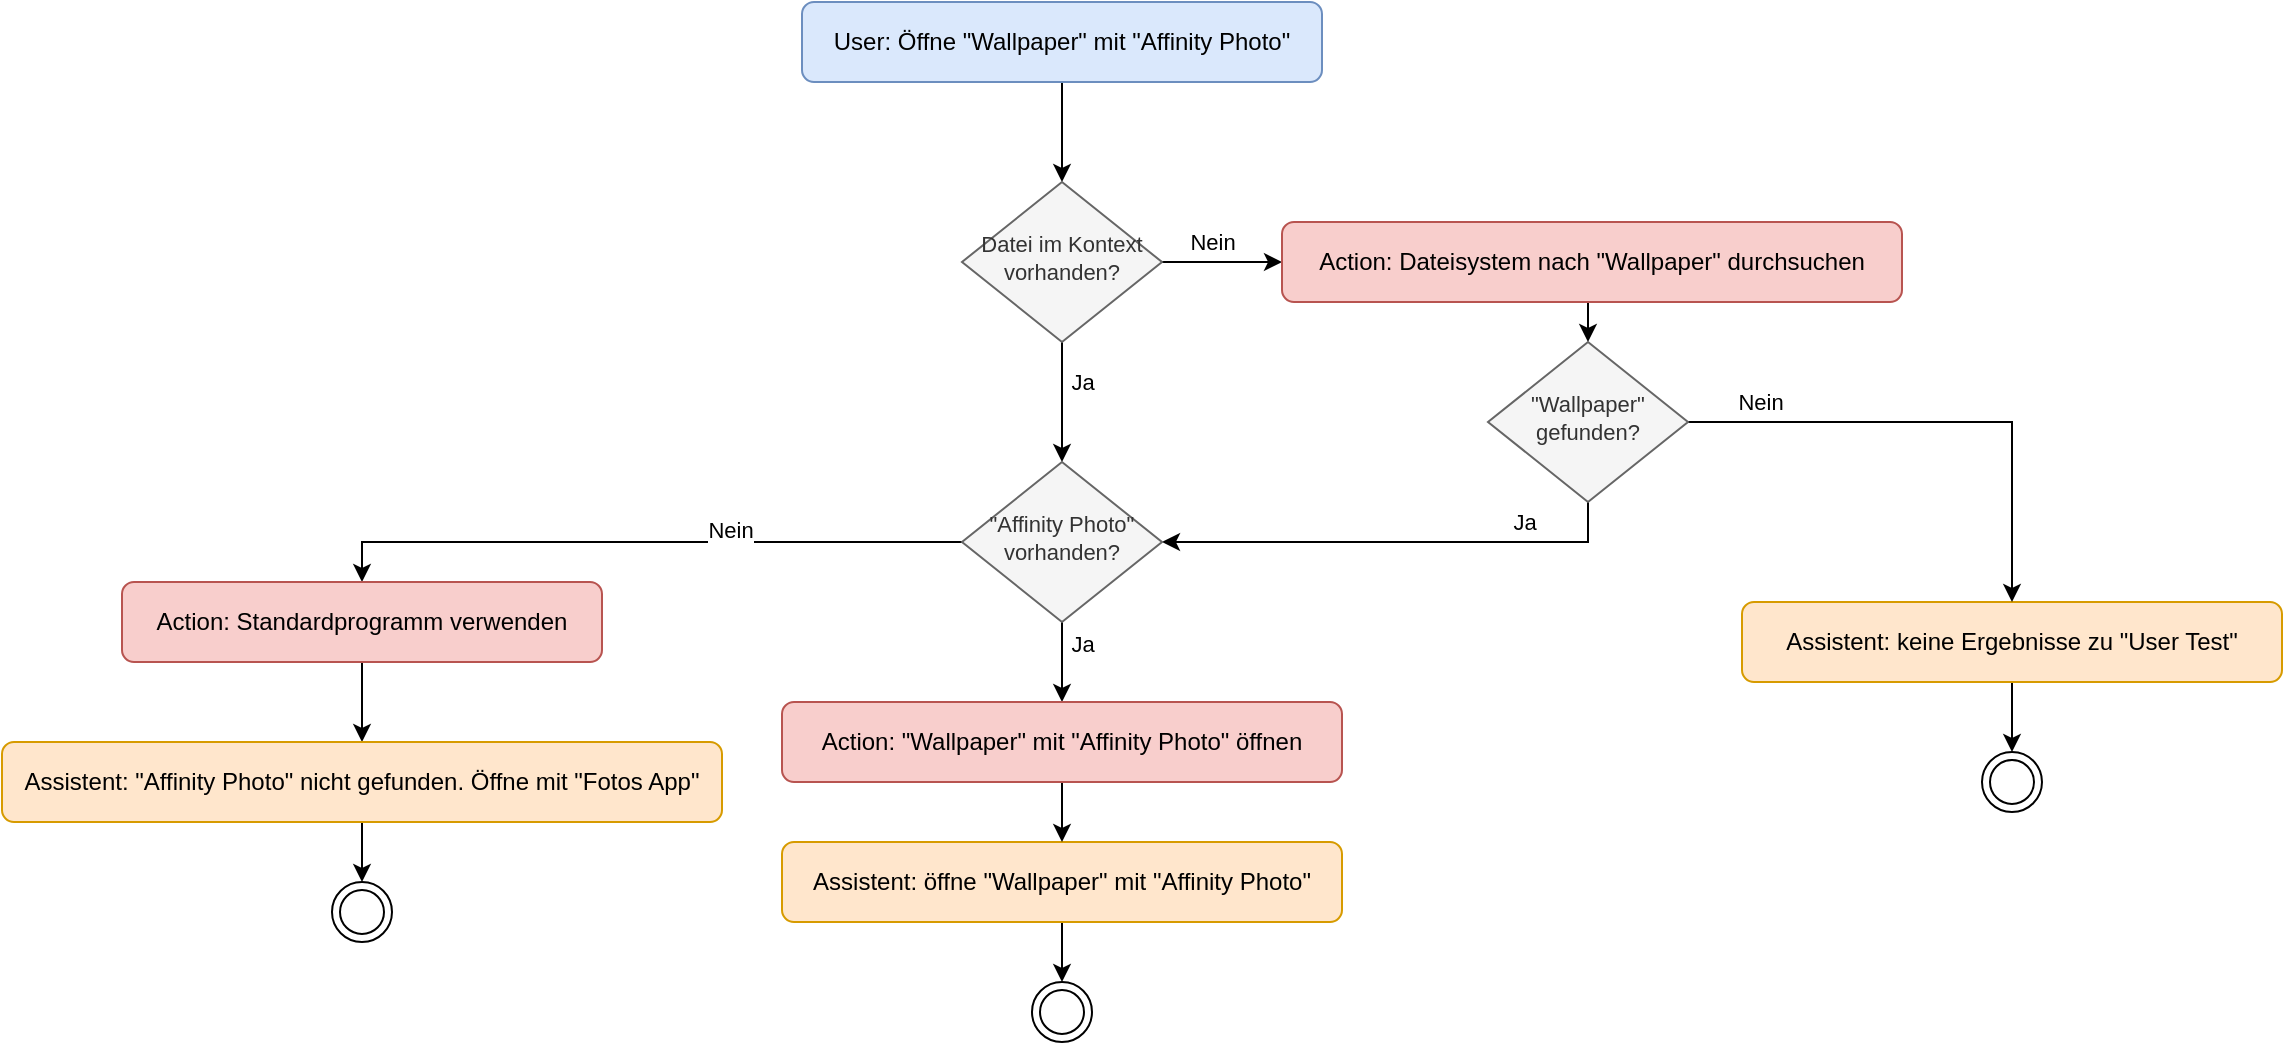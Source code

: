 <mxfile version="16.2.4" type="device"><diagram id="tv76BlzgPUV7Jm3ykPrM" name="Page-1"><mxGraphModel dx="2651" dy="961" grid="1" gridSize="10" guides="1" tooltips="1" connect="1" arrows="1" fold="1" page="1" pageScale="1" pageWidth="827" pageHeight="1169" math="0" shadow="0"><root><mxCell id="0"/><mxCell id="1" parent="0"/><mxCell id="mfeffiUbI5IsS4Oncl-H-30" style="edgeStyle=orthogonalEdgeStyle;rounded=0;orthogonalLoop=1;jettySize=auto;html=1;exitX=0.5;exitY=1;exitDx=0;exitDy=0;entryX=0.5;entryY=0;entryDx=0;entryDy=0;fontSize=11;" edge="1" parent="1" source="mfeffiUbI5IsS4Oncl-H-2" target="mfeffiUbI5IsS4Oncl-H-5"><mxGeometry relative="1" as="geometry"/></mxCell><mxCell id="mfeffiUbI5IsS4Oncl-H-2" value="User: Öffne &quot;Wallpaper&quot; mit &quot;Affinity Photo&quot;" style="rounded=1;whiteSpace=wrap;html=1;fontSize=12;glass=0;strokeWidth=1;shadow=0;fillColor=#dae8fc;strokeColor=#6c8ebf;" vertex="1" parent="1"><mxGeometry x="-30" width="260" height="40" as="geometry"/></mxCell><mxCell id="mfeffiUbI5IsS4Oncl-H-29" style="edgeStyle=orthogonalEdgeStyle;rounded=0;orthogonalLoop=1;jettySize=auto;html=1;exitX=0.5;exitY=1;exitDx=0;exitDy=0;entryX=0.5;entryY=0;entryDx=0;entryDy=0;fontSize=11;" edge="1" parent="1" source="mfeffiUbI5IsS4Oncl-H-5" target="mfeffiUbI5IsS4Oncl-H-28"><mxGeometry relative="1" as="geometry"/></mxCell><mxCell id="mfeffiUbI5IsS4Oncl-H-33" value="Ja" style="edgeLabel;html=1;align=center;verticalAlign=middle;resizable=0;points=[];fontSize=11;" vertex="1" connectable="0" parent="mfeffiUbI5IsS4Oncl-H-29"><mxGeometry x="-0.241" y="1" relative="1" as="geometry"><mxPoint x="9" y="-3" as="offset"/></mxGeometry></mxCell><mxCell id="mfeffiUbI5IsS4Oncl-H-31" style="edgeStyle=orthogonalEdgeStyle;rounded=0;orthogonalLoop=1;jettySize=auto;html=1;exitX=1;exitY=0.5;exitDx=0;exitDy=0;entryX=0;entryY=0.5;entryDx=0;entryDy=0;fontSize=11;" edge="1" parent="1" source="mfeffiUbI5IsS4Oncl-H-5" target="mfeffiUbI5IsS4Oncl-H-24"><mxGeometry relative="1" as="geometry"/></mxCell><mxCell id="mfeffiUbI5IsS4Oncl-H-32" value="Nein" style="edgeLabel;html=1;align=center;verticalAlign=middle;resizable=0;points=[];fontSize=11;" vertex="1" connectable="0" parent="mfeffiUbI5IsS4Oncl-H-31"><mxGeometry x="-0.18" relative="1" as="geometry"><mxPoint y="-10" as="offset"/></mxGeometry></mxCell><mxCell id="mfeffiUbI5IsS4Oncl-H-5" value="Datei im Kontext vorhanden?" style="rhombus;whiteSpace=wrap;html=1;shadow=0;fontFamily=Helvetica;fontSize=11;align=center;strokeWidth=1;spacing=6;spacingTop=-4;fillColor=#f5f5f5;strokeColor=#666666;fontColor=#333333;" vertex="1" parent="1"><mxGeometry x="50" y="90" width="100" height="80" as="geometry"/></mxCell><mxCell id="mfeffiUbI5IsS4Oncl-H-47" style="edgeStyle=orthogonalEdgeStyle;rounded=0;orthogonalLoop=1;jettySize=auto;html=1;exitX=0.5;exitY=1;exitDx=0;exitDy=0;entryX=0.5;entryY=0;entryDx=0;entryDy=0;fontSize=11;" edge="1" parent="1" source="mfeffiUbI5IsS4Oncl-H-7" target="mfeffiUbI5IsS4Oncl-H-46"><mxGeometry relative="1" as="geometry"/></mxCell><mxCell id="mfeffiUbI5IsS4Oncl-H-7" value="Assistent: keine Ergebnisse zu &quot;User Test&quot;" style="rounded=1;whiteSpace=wrap;html=1;fontSize=12;glass=0;strokeWidth=1;shadow=0;fillColor=#ffe6cc;strokeColor=#d79b00;" vertex="1" parent="1"><mxGeometry x="440" y="300" width="270" height="40" as="geometry"/></mxCell><mxCell id="mfeffiUbI5IsS4Oncl-H-42" style="edgeStyle=orthogonalEdgeStyle;rounded=0;orthogonalLoop=1;jettySize=auto;html=1;exitX=0.5;exitY=1;exitDx=0;exitDy=0;entryX=0.5;entryY=0;entryDx=0;entryDy=0;fontSize=11;" edge="1" parent="1" source="mfeffiUbI5IsS4Oncl-H-13" target="mfeffiUbI5IsS4Oncl-H-22"><mxGeometry relative="1" as="geometry"/></mxCell><mxCell id="mfeffiUbI5IsS4Oncl-H-13" value="Assistent: öffne &quot;Wallpaper&quot; mit &quot;Affinity Photo&quot;" style="rounded=1;whiteSpace=wrap;html=1;fontSize=12;glass=0;strokeWidth=1;shadow=0;fillColor=#ffe6cc;strokeColor=#d79b00;" vertex="1" parent="1"><mxGeometry x="-40" y="420" width="280" height="40" as="geometry"/></mxCell><mxCell id="mfeffiUbI5IsS4Oncl-H-22" value="" style="ellipse;shape=doubleEllipse;whiteSpace=wrap;html=1;aspect=fixed;fontSize=9;" vertex="1" parent="1"><mxGeometry x="85" y="490" width="30" height="30" as="geometry"/></mxCell><mxCell id="mfeffiUbI5IsS4Oncl-H-26" style="edgeStyle=orthogonalEdgeStyle;rounded=0;orthogonalLoop=1;jettySize=auto;html=1;exitX=0.5;exitY=1;exitDx=0;exitDy=0;entryX=0.5;entryY=0;entryDx=0;entryDy=0;fontSize=11;" edge="1" parent="1" source="mfeffiUbI5IsS4Oncl-H-24" target="mfeffiUbI5IsS4Oncl-H-25"><mxGeometry relative="1" as="geometry"/></mxCell><mxCell id="mfeffiUbI5IsS4Oncl-H-24" value="Action: Dateisystem nach &quot;Wallpaper&quot; durchsuchen" style="rounded=1;whiteSpace=wrap;html=1;fontSize=12;glass=0;strokeWidth=1;shadow=0;fillColor=#f8cecc;strokeColor=#b85450;" vertex="1" parent="1"><mxGeometry x="210" y="110" width="310" height="40" as="geometry"/></mxCell><mxCell id="mfeffiUbI5IsS4Oncl-H-44" style="edgeStyle=orthogonalEdgeStyle;rounded=0;orthogonalLoop=1;jettySize=auto;html=1;exitX=1;exitY=0.5;exitDx=0;exitDy=0;entryX=0.5;entryY=0;entryDx=0;entryDy=0;fontSize=11;" edge="1" parent="1" source="mfeffiUbI5IsS4Oncl-H-25" target="mfeffiUbI5IsS4Oncl-H-7"><mxGeometry relative="1" as="geometry"/></mxCell><mxCell id="mfeffiUbI5IsS4Oncl-H-45" value="Nein" style="edgeLabel;html=1;align=center;verticalAlign=middle;resizable=0;points=[];fontSize=11;" vertex="1" connectable="0" parent="mfeffiUbI5IsS4Oncl-H-44"><mxGeometry x="-0.585" y="-1" relative="1" as="geometry"><mxPoint x="-17" y="-11" as="offset"/></mxGeometry></mxCell><mxCell id="mfeffiUbI5IsS4Oncl-H-48" style="edgeStyle=orthogonalEdgeStyle;rounded=0;orthogonalLoop=1;jettySize=auto;html=1;exitX=0.5;exitY=1;exitDx=0;exitDy=0;entryX=1;entryY=0.5;entryDx=0;entryDy=0;fontSize=11;" edge="1" parent="1" source="mfeffiUbI5IsS4Oncl-H-25" target="mfeffiUbI5IsS4Oncl-H-28"><mxGeometry relative="1" as="geometry"/></mxCell><mxCell id="mfeffiUbI5IsS4Oncl-H-49" value="Ja" style="edgeLabel;html=1;align=center;verticalAlign=middle;resizable=0;points=[];fontSize=11;" vertex="1" connectable="0" parent="mfeffiUbI5IsS4Oncl-H-48"><mxGeometry x="-0.509" y="-1" relative="1" as="geometry"><mxPoint x="5" y="-9" as="offset"/></mxGeometry></mxCell><mxCell id="mfeffiUbI5IsS4Oncl-H-25" value="&quot;Wallpaper&quot; gefunden?" style="rhombus;whiteSpace=wrap;html=1;shadow=0;fontFamily=Helvetica;fontSize=11;align=center;strokeWidth=1;spacing=6;spacingTop=-4;fillColor=#f5f5f5;strokeColor=#666666;fontColor=#333333;" vertex="1" parent="1"><mxGeometry x="313" y="170" width="100" height="80" as="geometry"/></mxCell><mxCell id="mfeffiUbI5IsS4Oncl-H-35" style="edgeStyle=orthogonalEdgeStyle;rounded=0;orthogonalLoop=1;jettySize=auto;html=1;exitX=0;exitY=0.5;exitDx=0;exitDy=0;entryX=0.5;entryY=0;entryDx=0;entryDy=0;fontSize=11;" edge="1" parent="1" source="mfeffiUbI5IsS4Oncl-H-28" target="mfeffiUbI5IsS4Oncl-H-34"><mxGeometry relative="1" as="geometry"/></mxCell><mxCell id="mfeffiUbI5IsS4Oncl-H-36" value="Nein" style="edgeLabel;html=1;align=center;verticalAlign=middle;resizable=0;points=[];fontSize=11;" vertex="1" connectable="0" parent="mfeffiUbI5IsS4Oncl-H-35"><mxGeometry x="-0.272" y="2" relative="1" as="geometry"><mxPoint y="-8" as="offset"/></mxGeometry></mxCell><mxCell id="mfeffiUbI5IsS4Oncl-H-40" style="edgeStyle=orthogonalEdgeStyle;rounded=0;orthogonalLoop=1;jettySize=auto;html=1;exitX=0.5;exitY=1;exitDx=0;exitDy=0;entryX=0.5;entryY=0;entryDx=0;entryDy=0;fontSize=11;" edge="1" parent="1" source="mfeffiUbI5IsS4Oncl-H-28" target="mfeffiUbI5IsS4Oncl-H-39"><mxGeometry relative="1" as="geometry"/></mxCell><mxCell id="mfeffiUbI5IsS4Oncl-H-52" value="Ja" style="edgeLabel;html=1;align=center;verticalAlign=middle;resizable=0;points=[];fontSize=11;" vertex="1" connectable="0" parent="mfeffiUbI5IsS4Oncl-H-40"><mxGeometry x="-0.283" y="1" relative="1" as="geometry"><mxPoint x="9" y="-4" as="offset"/></mxGeometry></mxCell><mxCell id="mfeffiUbI5IsS4Oncl-H-28" value="&quot;Affinity Photo&quot; vorhanden?" style="rhombus;whiteSpace=wrap;html=1;shadow=0;fontFamily=Helvetica;fontSize=11;align=center;strokeWidth=1;spacing=6;spacingTop=-4;fillColor=#f5f5f5;strokeColor=#666666;fontColor=#333333;" vertex="1" parent="1"><mxGeometry x="50" y="230" width="100" height="80" as="geometry"/></mxCell><mxCell id="mfeffiUbI5IsS4Oncl-H-38" style="edgeStyle=orthogonalEdgeStyle;rounded=0;orthogonalLoop=1;jettySize=auto;html=1;exitX=0.5;exitY=1;exitDx=0;exitDy=0;entryX=0.5;entryY=0;entryDx=0;entryDy=0;fontSize=11;" edge="1" parent="1" source="mfeffiUbI5IsS4Oncl-H-34" target="mfeffiUbI5IsS4Oncl-H-37"><mxGeometry relative="1" as="geometry"/></mxCell><mxCell id="mfeffiUbI5IsS4Oncl-H-34" value="Action: Standardprogramm verwenden" style="rounded=1;whiteSpace=wrap;html=1;fontSize=12;glass=0;strokeWidth=1;shadow=0;fillColor=#f8cecc;strokeColor=#b85450;" vertex="1" parent="1"><mxGeometry x="-370" y="290" width="240" height="40" as="geometry"/></mxCell><mxCell id="mfeffiUbI5IsS4Oncl-H-51" style="edgeStyle=orthogonalEdgeStyle;rounded=0;orthogonalLoop=1;jettySize=auto;html=1;exitX=0.5;exitY=1;exitDx=0;exitDy=0;entryX=0.5;entryY=0;entryDx=0;entryDy=0;fontSize=11;" edge="1" parent="1" source="mfeffiUbI5IsS4Oncl-H-37" target="mfeffiUbI5IsS4Oncl-H-50"><mxGeometry relative="1" as="geometry"/></mxCell><mxCell id="mfeffiUbI5IsS4Oncl-H-37" value="Assistent: &quot;Affinity Photo&quot; nicht gefunden. Öffne mit &quot;Fotos App&quot;" style="rounded=1;whiteSpace=wrap;html=1;fontSize=12;glass=0;strokeWidth=1;shadow=0;fillColor=#ffe6cc;strokeColor=#d79b00;" vertex="1" parent="1"><mxGeometry x="-430" y="370" width="360" height="40" as="geometry"/></mxCell><mxCell id="mfeffiUbI5IsS4Oncl-H-41" style="edgeStyle=orthogonalEdgeStyle;rounded=0;orthogonalLoop=1;jettySize=auto;html=1;exitX=0.5;exitY=1;exitDx=0;exitDy=0;entryX=0.5;entryY=0;entryDx=0;entryDy=0;fontSize=11;" edge="1" parent="1" source="mfeffiUbI5IsS4Oncl-H-39" target="mfeffiUbI5IsS4Oncl-H-13"><mxGeometry relative="1" as="geometry"/></mxCell><mxCell id="mfeffiUbI5IsS4Oncl-H-39" value="Action: &quot;Wallpaper&quot; mit &quot;Affinity Photo&quot; öffnen" style="rounded=1;whiteSpace=wrap;html=1;fontSize=12;glass=0;strokeWidth=1;shadow=0;fillColor=#f8cecc;strokeColor=#b85450;" vertex="1" parent="1"><mxGeometry x="-40" y="350" width="280" height="40" as="geometry"/></mxCell><mxCell id="mfeffiUbI5IsS4Oncl-H-46" value="" style="ellipse;shape=doubleEllipse;whiteSpace=wrap;html=1;aspect=fixed;fontSize=9;" vertex="1" parent="1"><mxGeometry x="560" y="375" width="30" height="30" as="geometry"/></mxCell><mxCell id="mfeffiUbI5IsS4Oncl-H-50" value="" style="ellipse;shape=doubleEllipse;whiteSpace=wrap;html=1;aspect=fixed;fontSize=9;" vertex="1" parent="1"><mxGeometry x="-265" y="440" width="30" height="30" as="geometry"/></mxCell></root></mxGraphModel></diagram></mxfile>